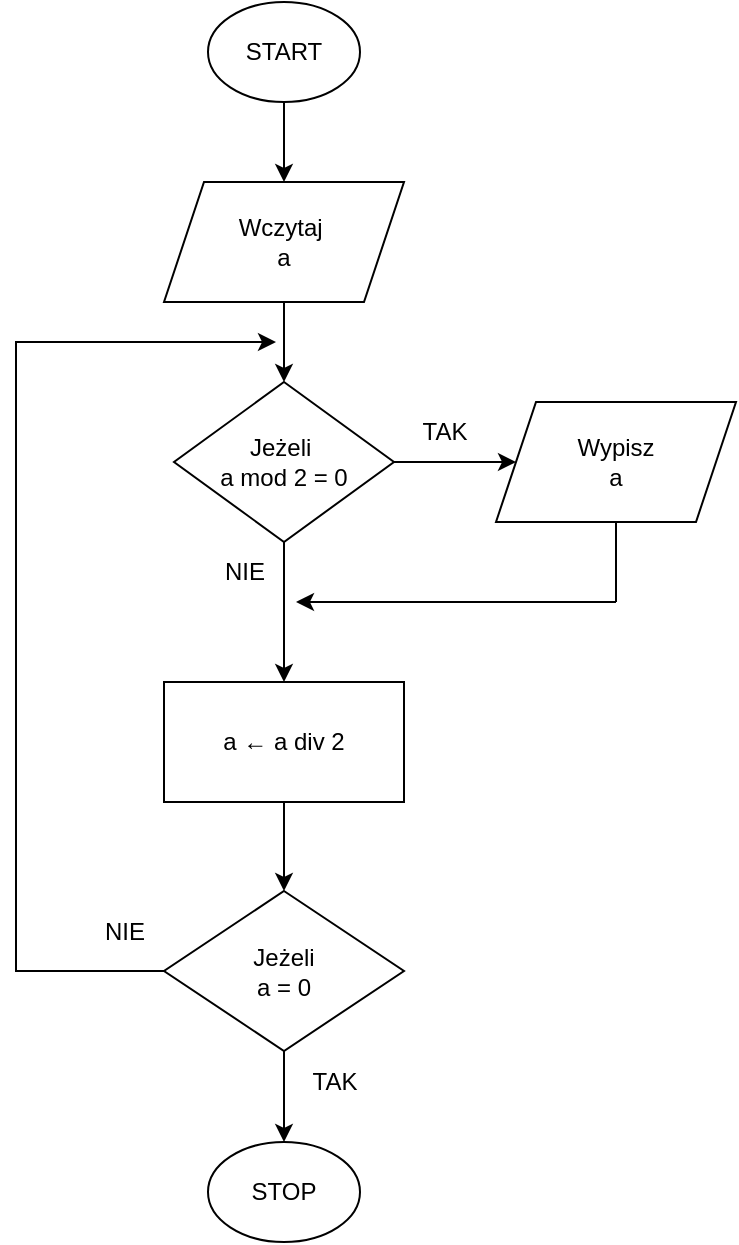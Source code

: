 <mxfile version="22.1.18" type="github">
  <diagram id="C5RBs43oDa-KdzZeNtuy" name="Page-1">
    <mxGraphModel dx="1050" dy="538" grid="1" gridSize="10" guides="1" tooltips="1" connect="1" arrows="1" fold="1" page="1" pageScale="1" pageWidth="827" pageHeight="1169" math="0" shadow="0">
      <root>
        <mxCell id="WIyWlLk6GJQsqaUBKTNV-0" />
        <mxCell id="WIyWlLk6GJQsqaUBKTNV-1" parent="WIyWlLk6GJQsqaUBKTNV-0" />
        <mxCell id="RM3TPlhXMqXWtyek7XFB-4" style="edgeStyle=orthogonalEdgeStyle;rounded=0;orthogonalLoop=1;jettySize=auto;html=1;exitX=0.5;exitY=1;exitDx=0;exitDy=0;entryX=0.5;entryY=0;entryDx=0;entryDy=0;" edge="1" parent="WIyWlLk6GJQsqaUBKTNV-1" source="RM3TPlhXMqXWtyek7XFB-0" target="RM3TPlhXMqXWtyek7XFB-1">
          <mxGeometry relative="1" as="geometry" />
        </mxCell>
        <mxCell id="RM3TPlhXMqXWtyek7XFB-0" value="START" style="ellipse;whiteSpace=wrap;html=1;" vertex="1" parent="WIyWlLk6GJQsqaUBKTNV-1">
          <mxGeometry x="376" y="60" width="76" height="50" as="geometry" />
        </mxCell>
        <mxCell id="RM3TPlhXMqXWtyek7XFB-5" style="edgeStyle=orthogonalEdgeStyle;rounded=0;orthogonalLoop=1;jettySize=auto;html=1;exitX=0.5;exitY=1;exitDx=0;exitDy=0;entryX=0.5;entryY=0;entryDx=0;entryDy=0;" edge="1" parent="WIyWlLk6GJQsqaUBKTNV-1" source="RM3TPlhXMqXWtyek7XFB-1" target="RM3TPlhXMqXWtyek7XFB-2">
          <mxGeometry relative="1" as="geometry" />
        </mxCell>
        <mxCell id="RM3TPlhXMqXWtyek7XFB-1" value="&lt;div&gt;Wczytaj&amp;nbsp;&lt;/div&gt;&lt;div&gt;a&lt;/div&gt;" style="shape=parallelogram;perimeter=parallelogramPerimeter;whiteSpace=wrap;html=1;fixedSize=1;" vertex="1" parent="WIyWlLk6GJQsqaUBKTNV-1">
          <mxGeometry x="354" y="150" width="120" height="60" as="geometry" />
        </mxCell>
        <mxCell id="RM3TPlhXMqXWtyek7XFB-9" style="edgeStyle=orthogonalEdgeStyle;rounded=0;orthogonalLoop=1;jettySize=auto;html=1;exitX=1;exitY=0.5;exitDx=0;exitDy=0;entryX=0;entryY=0.5;entryDx=0;entryDy=0;" edge="1" parent="WIyWlLk6GJQsqaUBKTNV-1" source="RM3TPlhXMqXWtyek7XFB-2" target="RM3TPlhXMqXWtyek7XFB-7">
          <mxGeometry relative="1" as="geometry" />
        </mxCell>
        <mxCell id="RM3TPlhXMqXWtyek7XFB-12" style="edgeStyle=orthogonalEdgeStyle;rounded=0;orthogonalLoop=1;jettySize=auto;html=1;exitX=0.5;exitY=1;exitDx=0;exitDy=0;entryX=0.5;entryY=0;entryDx=0;entryDy=0;" edge="1" parent="WIyWlLk6GJQsqaUBKTNV-1" source="RM3TPlhXMqXWtyek7XFB-2" target="RM3TPlhXMqXWtyek7XFB-10">
          <mxGeometry relative="1" as="geometry">
            <Array as="points">
              <mxPoint x="414" y="370" />
              <mxPoint x="414" y="370" />
            </Array>
          </mxGeometry>
        </mxCell>
        <mxCell id="RM3TPlhXMqXWtyek7XFB-2" value="&lt;div&gt;Jeżeli&amp;nbsp;&lt;/div&gt;&lt;div&gt;a mod 2 = 0&lt;/div&gt;" style="rhombus;whiteSpace=wrap;html=1;" vertex="1" parent="WIyWlLk6GJQsqaUBKTNV-1">
          <mxGeometry x="359" y="250" width="110" height="80" as="geometry" />
        </mxCell>
        <mxCell id="RM3TPlhXMqXWtyek7XFB-7" value="&lt;div&gt;Wypisz&lt;/div&gt;&lt;div&gt;a&lt;br&gt;&lt;/div&gt;" style="shape=parallelogram;perimeter=parallelogramPerimeter;whiteSpace=wrap;html=1;fixedSize=1;" vertex="1" parent="WIyWlLk6GJQsqaUBKTNV-1">
          <mxGeometry x="520" y="260" width="120" height="60" as="geometry" />
        </mxCell>
        <mxCell id="RM3TPlhXMqXWtyek7XFB-30" style="edgeStyle=orthogonalEdgeStyle;rounded=0;orthogonalLoop=1;jettySize=auto;html=1;exitX=0.5;exitY=1;exitDx=0;exitDy=0;entryX=0.5;entryY=0;entryDx=0;entryDy=0;" edge="1" parent="WIyWlLk6GJQsqaUBKTNV-1" source="RM3TPlhXMqXWtyek7XFB-10" target="RM3TPlhXMqXWtyek7XFB-28">
          <mxGeometry relative="1" as="geometry" />
        </mxCell>
        <mxCell id="RM3TPlhXMqXWtyek7XFB-10" value="a ← a div 2" style="rounded=0;whiteSpace=wrap;html=1;" vertex="1" parent="WIyWlLk6GJQsqaUBKTNV-1">
          <mxGeometry x="354" y="400" width="120" height="60" as="geometry" />
        </mxCell>
        <mxCell id="RM3TPlhXMqXWtyek7XFB-20" value="" style="endArrow=none;html=1;rounded=0;entryX=0.5;entryY=1;entryDx=0;entryDy=0;" edge="1" parent="WIyWlLk6GJQsqaUBKTNV-1" target="RM3TPlhXMqXWtyek7XFB-7">
          <mxGeometry width="50" height="50" relative="1" as="geometry">
            <mxPoint x="580" y="360" as="sourcePoint" />
            <mxPoint x="440" y="230" as="targetPoint" />
          </mxGeometry>
        </mxCell>
        <mxCell id="RM3TPlhXMqXWtyek7XFB-23" value="" style="endArrow=classic;html=1;rounded=0;" edge="1" parent="WIyWlLk6GJQsqaUBKTNV-1">
          <mxGeometry width="50" height="50" relative="1" as="geometry">
            <mxPoint x="580" y="360" as="sourcePoint" />
            <mxPoint x="420" y="360" as="targetPoint" />
          </mxGeometry>
        </mxCell>
        <mxCell id="RM3TPlhXMqXWtyek7XFB-26" value="TAK" style="text;html=1;align=center;verticalAlign=middle;resizable=0;points=[];autosize=1;strokeColor=none;fillColor=none;" vertex="1" parent="WIyWlLk6GJQsqaUBKTNV-1">
          <mxGeometry x="469" y="260" width="50" height="30" as="geometry" />
        </mxCell>
        <mxCell id="RM3TPlhXMqXWtyek7XFB-27" value="NIE" style="text;html=1;align=center;verticalAlign=middle;resizable=0;points=[];autosize=1;strokeColor=none;fillColor=none;" vertex="1" parent="WIyWlLk6GJQsqaUBKTNV-1">
          <mxGeometry x="374" y="330" width="40" height="30" as="geometry" />
        </mxCell>
        <mxCell id="RM3TPlhXMqXWtyek7XFB-34" style="edgeStyle=orthogonalEdgeStyle;rounded=0;orthogonalLoop=1;jettySize=auto;html=1;entryX=0.5;entryY=0;entryDx=0;entryDy=0;" edge="1" parent="WIyWlLk6GJQsqaUBKTNV-1" source="RM3TPlhXMqXWtyek7XFB-28" target="RM3TPlhXMqXWtyek7XFB-33">
          <mxGeometry relative="1" as="geometry" />
        </mxCell>
        <mxCell id="RM3TPlhXMqXWtyek7XFB-37" style="edgeStyle=orthogonalEdgeStyle;rounded=0;orthogonalLoop=1;jettySize=auto;html=1;exitX=0;exitY=0.5;exitDx=0;exitDy=0;" edge="1" parent="WIyWlLk6GJQsqaUBKTNV-1" source="RM3TPlhXMqXWtyek7XFB-28">
          <mxGeometry relative="1" as="geometry">
            <mxPoint x="410" y="230" as="targetPoint" />
            <Array as="points">
              <mxPoint x="280" y="545" />
              <mxPoint x="280" y="230" />
            </Array>
          </mxGeometry>
        </mxCell>
        <mxCell id="RM3TPlhXMqXWtyek7XFB-28" value="&lt;div&gt;Jeżeli&lt;/div&gt;&lt;div&gt;a = 0&lt;br&gt;&lt;/div&gt;" style="rhombus;whiteSpace=wrap;html=1;" vertex="1" parent="WIyWlLk6GJQsqaUBKTNV-1">
          <mxGeometry x="354" y="504.5" width="120" height="80" as="geometry" />
        </mxCell>
        <mxCell id="RM3TPlhXMqXWtyek7XFB-33" value="STOP" style="ellipse;whiteSpace=wrap;html=1;" vertex="1" parent="WIyWlLk6GJQsqaUBKTNV-1">
          <mxGeometry x="376" y="630" width="76" height="50" as="geometry" />
        </mxCell>
        <mxCell id="RM3TPlhXMqXWtyek7XFB-38" value="TAK" style="text;html=1;align=center;verticalAlign=middle;resizable=0;points=[];autosize=1;strokeColor=none;fillColor=none;" vertex="1" parent="WIyWlLk6GJQsqaUBKTNV-1">
          <mxGeometry x="414" y="585" width="50" height="30" as="geometry" />
        </mxCell>
        <mxCell id="RM3TPlhXMqXWtyek7XFB-39" value="NIE" style="text;html=1;align=center;verticalAlign=middle;resizable=0;points=[];autosize=1;strokeColor=none;fillColor=none;" vertex="1" parent="WIyWlLk6GJQsqaUBKTNV-1">
          <mxGeometry x="314" y="510" width="40" height="30" as="geometry" />
        </mxCell>
      </root>
    </mxGraphModel>
  </diagram>
</mxfile>
